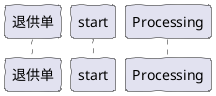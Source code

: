 @startuml

skinparam handwritten true
 participant "退供单" as a
 participant "start" as start
 participant "Processing" as Processing
 participant "Processing" as Processing



@enduml
